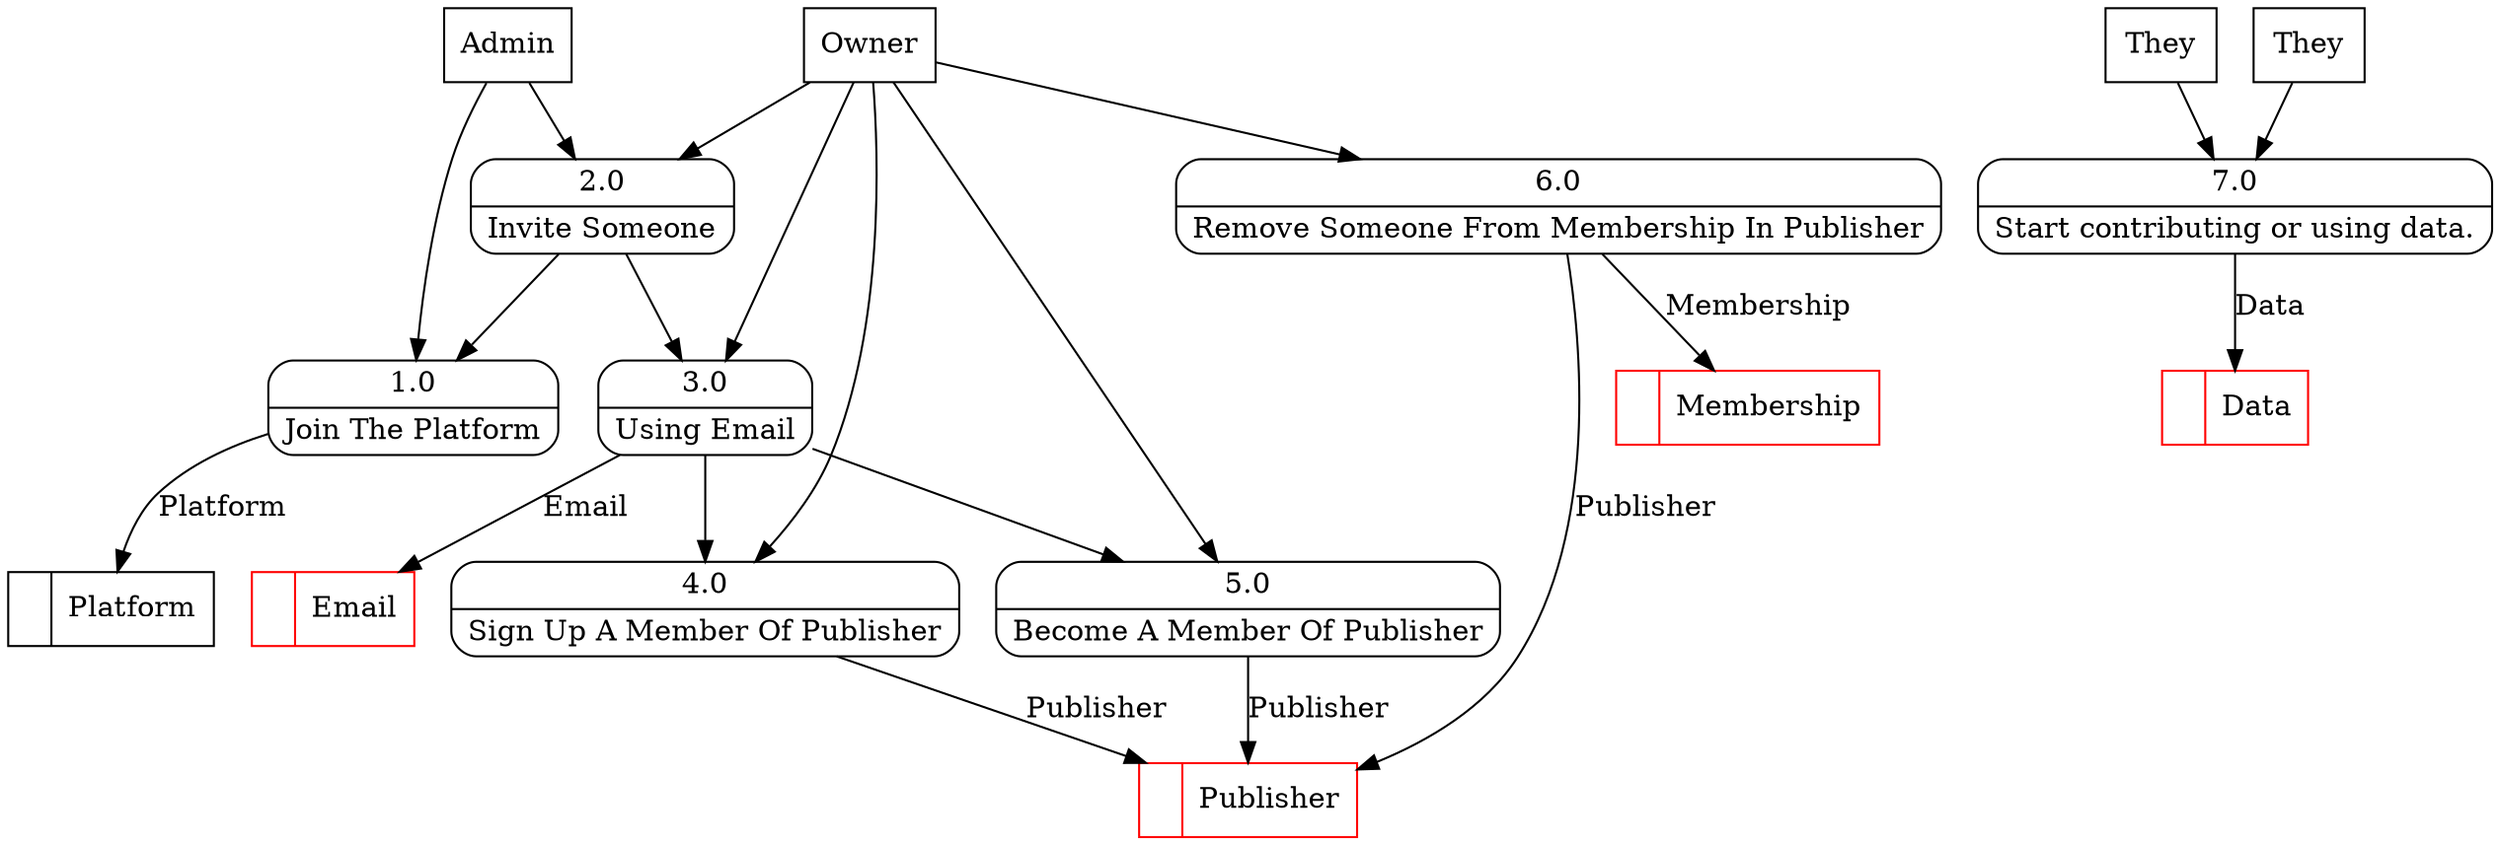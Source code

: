 digraph dfd2{ 
node[shape=record]
200 [label="<f0>  |<f1> Platform " ];
201 [label="<f0>  |<f1> Email " color=red];
202 [label="<f0>  |<f1> Publisher " color=red];
203 [label="<f0>  |<f1> Membership " color=red];
204 [label="Admin" shape=box];
205 [label="Owner" shape=box];
206 [label="{<f0> 1.0|<f1> Join The Platform }" shape=Mrecord];
207 [label="{<f0> 2.0|<f1> Invite Someone }" shape=Mrecord];
208 [label="{<f0> 3.0|<f1> Using Email }" shape=Mrecord];
209 [label="{<f0> 4.0|<f1> Sign Up A Member Of Publisher }" shape=Mrecord];
210 [label="{<f0> 5.0|<f1> Become A Member Of Publisher }" shape=Mrecord];
211 [label="{<f0> 6.0|<f1> Remove Someone From Membership In Publisher }" shape=Mrecord];
7 [label="{<f0> 7.0|<f1> Start contributing or using data. }" shape=Mrecord];
1000 [label="They" shape=box];
1000 -> 7
1002 [label="They" shape=box];
1002 -> 7
1004 [label="<f0>  |<f1> Data " color=red];
7 -> 1004 [label="Data"]
204 -> 206
204 -> 207
205 -> 207
205 -> 208
205 -> 209
205 -> 210
205 -> 211
206 -> 200 [label="Platform"]
207 -> 206
207 -> 208
208 -> 209
208 -> 210
208 -> 201 [label="Email"]
209 -> 202 [label="Publisher"]
210 -> 202 [label="Publisher"]
211 -> 203 [label="Membership"]
211 -> 202 [label="Publisher"]
}